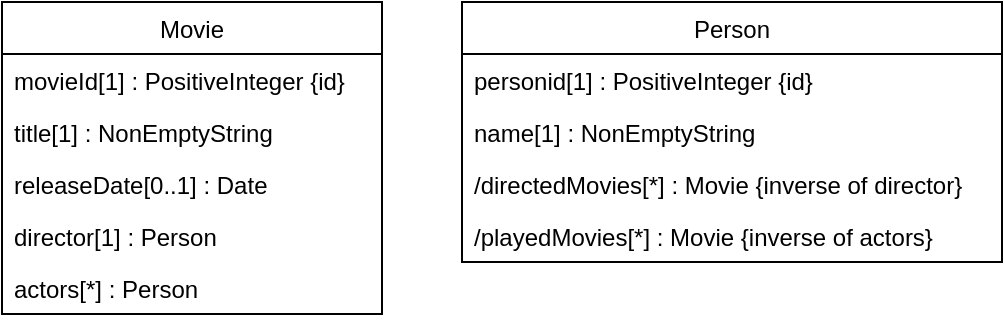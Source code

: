 <mxfile version="21.2.9" type="device">
  <diagram name="Seite-1" id="0uTiBKgwFUz_IaSAT4qf">
    <mxGraphModel dx="473" dy="754" grid="1" gridSize="10" guides="1" tooltips="1" connect="1" arrows="1" fold="1" page="1" pageScale="1" pageWidth="827" pageHeight="1169" math="0" shadow="0">
      <root>
        <mxCell id="0" />
        <mxCell id="1" parent="0" />
        <mxCell id="TPPsz5Q8Iy63ug_J39H1-5" value="Movie" style="swimlane;fontStyle=0;childLayout=stackLayout;horizontal=1;startSize=26;fillColor=none;horizontalStack=0;resizeParent=1;resizeParentMax=0;resizeLast=0;collapsible=1;marginBottom=0;" vertex="1" parent="1">
          <mxGeometry x="100" y="230" width="190" height="156" as="geometry">
            <mxRectangle x="210" y="380" width="70" height="30" as="alternateBounds" />
          </mxGeometry>
        </mxCell>
        <mxCell id="TPPsz5Q8Iy63ug_J39H1-6" value="movieId[1] : PositiveInteger {id}" style="text;strokeColor=none;fillColor=none;align=left;verticalAlign=top;spacingLeft=4;spacingRight=4;overflow=hidden;rotatable=0;points=[[0,0.5],[1,0.5]];portConstraint=eastwest;" vertex="1" parent="TPPsz5Q8Iy63ug_J39H1-5">
          <mxGeometry y="26" width="190" height="26" as="geometry" />
        </mxCell>
        <mxCell id="TPPsz5Q8Iy63ug_J39H1-7" value="title[1] : NonEmptyString" style="text;strokeColor=none;fillColor=none;align=left;verticalAlign=top;spacingLeft=4;spacingRight=4;overflow=hidden;rotatable=0;points=[[0,0.5],[1,0.5]];portConstraint=eastwest;" vertex="1" parent="TPPsz5Q8Iy63ug_J39H1-5">
          <mxGeometry y="52" width="190" height="26" as="geometry" />
        </mxCell>
        <mxCell id="TPPsz5Q8Iy63ug_J39H1-8" value="releaseDate[0..1] : Date" style="text;strokeColor=none;fillColor=none;align=left;verticalAlign=top;spacingLeft=4;spacingRight=4;overflow=hidden;rotatable=0;points=[[0,0.5],[1,0.5]];portConstraint=eastwest;" vertex="1" parent="TPPsz5Q8Iy63ug_J39H1-5">
          <mxGeometry y="78" width="190" height="26" as="geometry" />
        </mxCell>
        <mxCell id="TPPsz5Q8Iy63ug_J39H1-9" value="director[1] : Person" style="text;strokeColor=none;fillColor=none;align=left;verticalAlign=top;spacingLeft=4;spacingRight=4;overflow=hidden;rotatable=0;points=[[0,0.5],[1,0.5]];portConstraint=eastwest;" vertex="1" parent="TPPsz5Q8Iy63ug_J39H1-5">
          <mxGeometry y="104" width="190" height="26" as="geometry" />
        </mxCell>
        <mxCell id="TPPsz5Q8Iy63ug_J39H1-10" value="actors[*] : Person" style="text;strokeColor=none;fillColor=none;align=left;verticalAlign=top;spacingLeft=4;spacingRight=4;overflow=hidden;rotatable=0;points=[[0,0.5],[1,0.5]];portConstraint=eastwest;" vertex="1" parent="TPPsz5Q8Iy63ug_J39H1-5">
          <mxGeometry y="130" width="190" height="26" as="geometry" />
        </mxCell>
        <mxCell id="TPPsz5Q8Iy63ug_J39H1-11" value="Person" style="swimlane;fontStyle=0;childLayout=stackLayout;horizontal=1;startSize=26;fillColor=none;horizontalStack=0;resizeParent=1;resizeParentMax=0;resizeLast=0;collapsible=1;marginBottom=0;" vertex="1" parent="1">
          <mxGeometry x="330" y="230" width="270" height="130" as="geometry">
            <mxRectangle x="550" y="280" width="80" height="30" as="alternateBounds" />
          </mxGeometry>
        </mxCell>
        <mxCell id="TPPsz5Q8Iy63ug_J39H1-12" value="personid[1] : PositiveInteger {id}" style="text;strokeColor=none;fillColor=none;align=left;verticalAlign=top;spacingLeft=4;spacingRight=4;overflow=hidden;rotatable=0;points=[[0,0.5],[1,0.5]];portConstraint=eastwest;" vertex="1" parent="TPPsz5Q8Iy63ug_J39H1-11">
          <mxGeometry y="26" width="270" height="26" as="geometry" />
        </mxCell>
        <mxCell id="TPPsz5Q8Iy63ug_J39H1-13" value="name[1] : NonEmptyString" style="text;strokeColor=none;fillColor=none;align=left;verticalAlign=top;spacingLeft=4;spacingRight=4;overflow=hidden;rotatable=0;points=[[0,0.5],[1,0.5]];portConstraint=eastwest;" vertex="1" parent="TPPsz5Q8Iy63ug_J39H1-11">
          <mxGeometry y="52" width="270" height="26" as="geometry" />
        </mxCell>
        <mxCell id="TPPsz5Q8Iy63ug_J39H1-15" value="/directedMovies[*] : Movie {inverse of director}" style="text;strokeColor=none;fillColor=none;align=left;verticalAlign=top;spacingLeft=4;spacingRight=4;overflow=hidden;rotatable=0;points=[[0,0.5],[1,0.5]];portConstraint=eastwest;" vertex="1" parent="TPPsz5Q8Iy63ug_J39H1-11">
          <mxGeometry y="78" width="270" height="26" as="geometry" />
        </mxCell>
        <mxCell id="TPPsz5Q8Iy63ug_J39H1-14" value="/playedMovies[*] : Movie {inverse of actors}" style="text;strokeColor=none;fillColor=none;align=left;verticalAlign=top;spacingLeft=4;spacingRight=4;overflow=hidden;rotatable=0;points=[[0,0.5],[1,0.5]];portConstraint=eastwest;" vertex="1" parent="TPPsz5Q8Iy63ug_J39H1-11">
          <mxGeometry y="104" width="270" height="26" as="geometry" />
        </mxCell>
      </root>
    </mxGraphModel>
  </diagram>
</mxfile>
